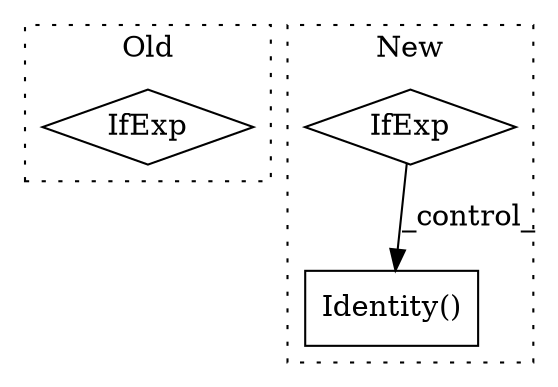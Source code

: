 digraph G {
subgraph cluster0 {
1 [label="IfExp" a="51" s="9309,9317" l="4,6" shape="diamond"];
label = "Old";
style="dotted";
}
subgraph cluster1 {
2 [label="Identity()" a="75" s="2711" l="13" shape="box"];
3 [label="IfExp" a="51" s="2669,2693" l="16,18" shape="diamond"];
label = "New";
style="dotted";
}
3 -> 2 [label="_control_"];
}